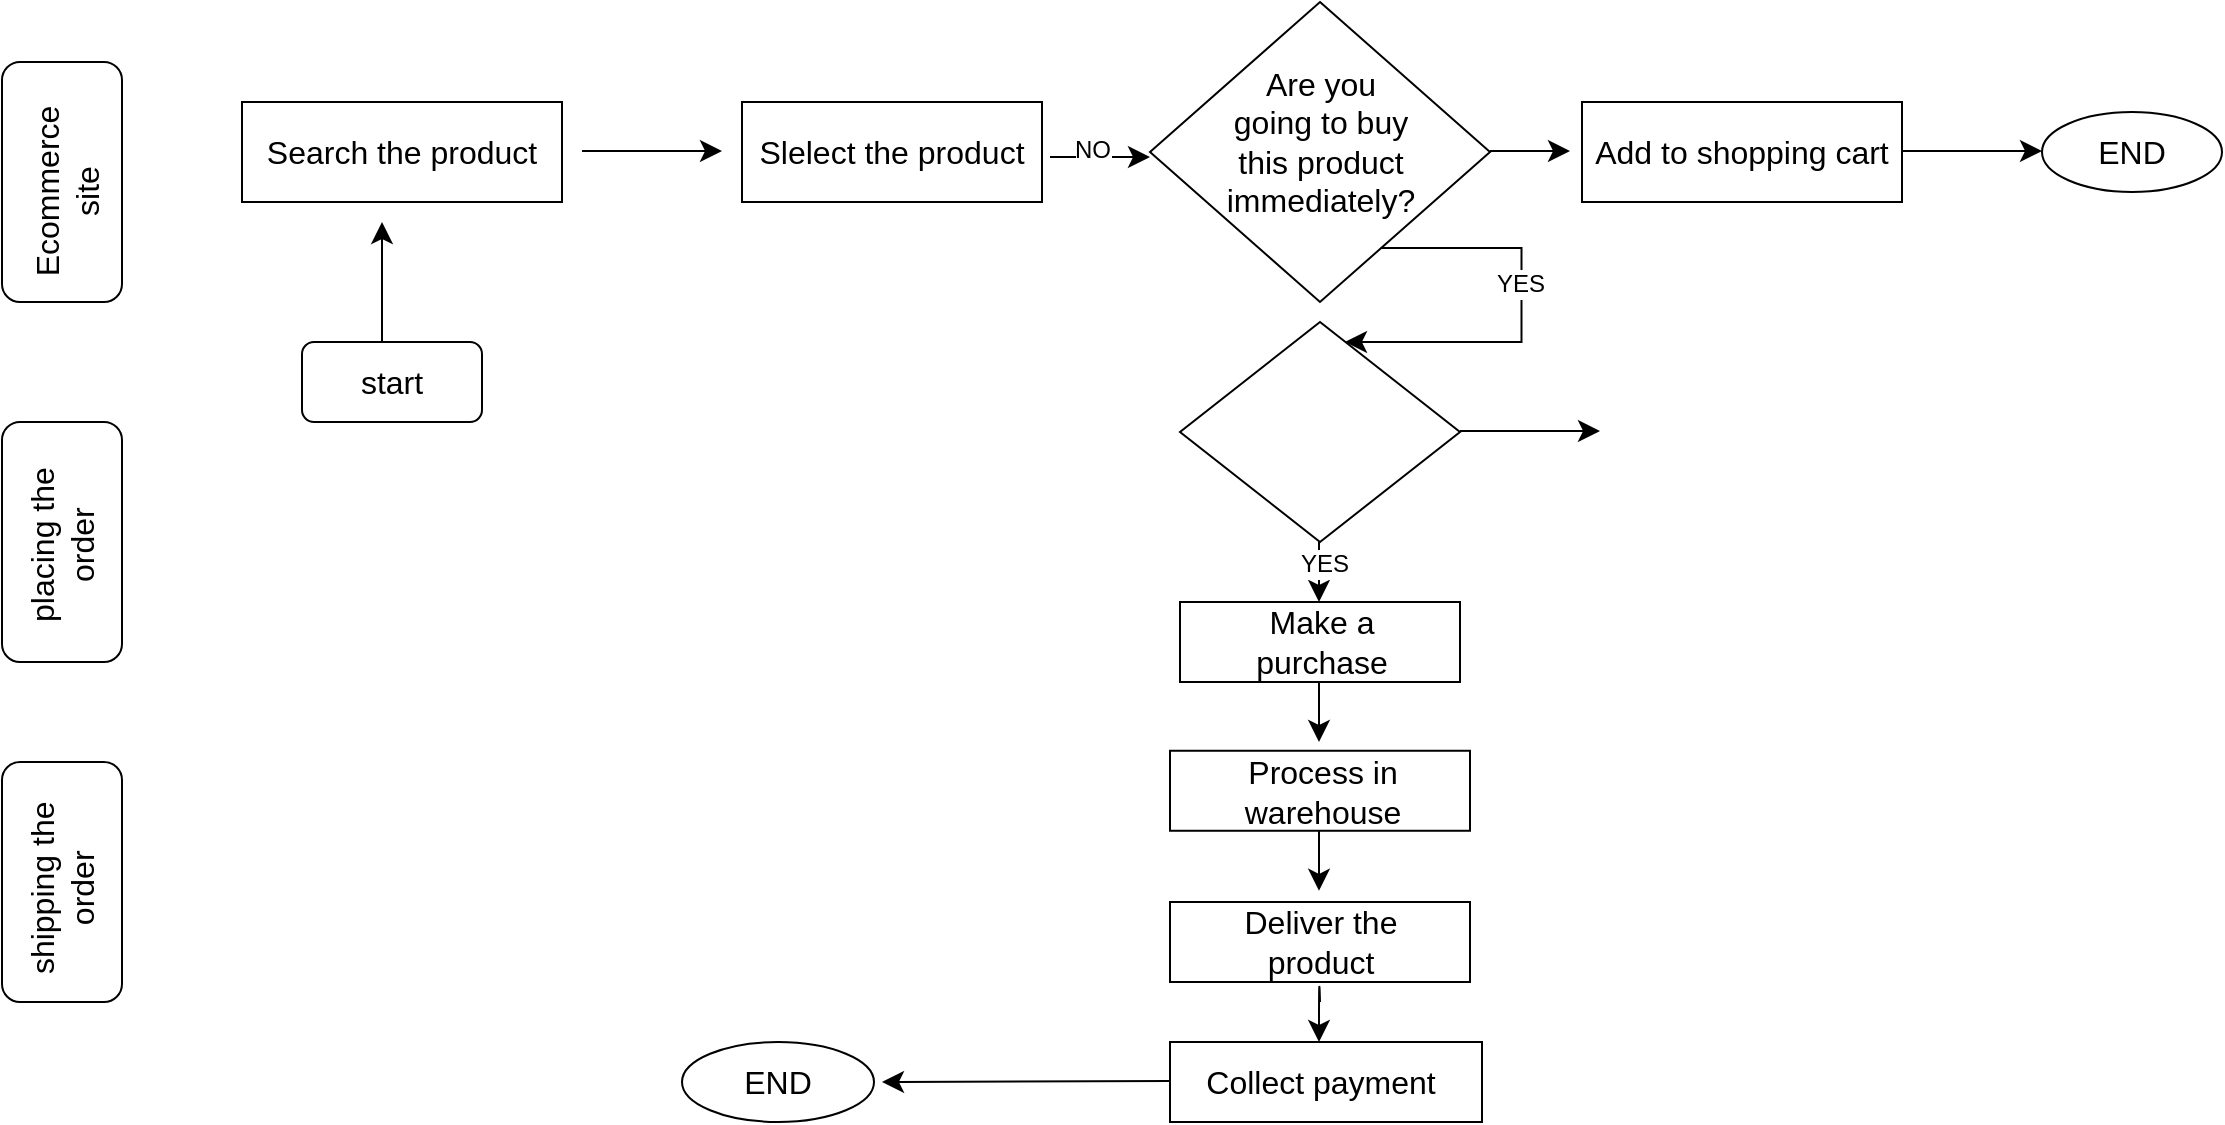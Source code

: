 <mxfile version="26.0.10">
  <diagram id="C5RBs43oDa-KdzZeNtuy" name="Page-1">
    <mxGraphModel dx="1591" dy="517" grid="1" gridSize="10" guides="1" tooltips="1" connect="1" arrows="1" fold="1" page="1" pageScale="1" pageWidth="827" pageHeight="1169" math="0" shadow="0">
      <root>
        <mxCell id="WIyWlLk6GJQsqaUBKTNV-0" />
        <mxCell id="WIyWlLk6GJQsqaUBKTNV-1" parent="WIyWlLk6GJQsqaUBKTNV-0" />
        <mxCell id="I3l3nGif_tC_h9JZjXgp-0" value="" style="rounded=1;whiteSpace=wrap;html=1;direction=south;" vertex="1" parent="WIyWlLk6GJQsqaUBKTNV-1">
          <mxGeometry x="-40" y="380" width="60" height="120" as="geometry" />
        </mxCell>
        <mxCell id="I3l3nGif_tC_h9JZjXgp-2" value="" style="rounded=1;whiteSpace=wrap;html=1;direction=south;" vertex="1" parent="WIyWlLk6GJQsqaUBKTNV-1">
          <mxGeometry x="-40" y="210" width="60" height="120" as="geometry" />
        </mxCell>
        <mxCell id="I3l3nGif_tC_h9JZjXgp-3" value="" style="rounded=1;whiteSpace=wrap;html=1;direction=south;" vertex="1" parent="WIyWlLk6GJQsqaUBKTNV-1">
          <mxGeometry x="-40" y="30" width="60" height="120" as="geometry" />
        </mxCell>
        <mxCell id="I3l3nGif_tC_h9JZjXgp-5" value="shipping the order" style="text;strokeColor=none;fillColor=none;html=1;align=center;verticalAlign=middle;whiteSpace=wrap;rounded=0;fontSize=16;rotation=270;" vertex="1" parent="WIyWlLk6GJQsqaUBKTNV-1">
          <mxGeometry x="-65.62" y="414.38" width="110" height="56.25" as="geometry" />
        </mxCell>
        <mxCell id="I3l3nGif_tC_h9JZjXgp-6" value="placing the order" style="text;strokeColor=none;fillColor=none;html=1;align=center;verticalAlign=middle;whiteSpace=wrap;rounded=0;fontSize=16;rotation=270;" vertex="1" parent="WIyWlLk6GJQsqaUBKTNV-1">
          <mxGeometry x="-69.69" y="251.57" width="119.38" height="38.43" as="geometry" />
        </mxCell>
        <mxCell id="I3l3nGif_tC_h9JZjXgp-8" value="Ecommerce site" style="text;strokeColor=none;fillColor=none;html=1;align=center;verticalAlign=middle;whiteSpace=wrap;rounded=0;fontSize=16;rotation=270;" vertex="1" parent="WIyWlLk6GJQsqaUBKTNV-1">
          <mxGeometry x="-32.5" y="77.5" width="50" height="35" as="geometry" />
        </mxCell>
        <mxCell id="I3l3nGif_tC_h9JZjXgp-13" value="" style="rounded=1;whiteSpace=wrap;html=1;" vertex="1" parent="WIyWlLk6GJQsqaUBKTNV-1">
          <mxGeometry x="110" y="170" width="90" height="40" as="geometry" />
        </mxCell>
        <mxCell id="I3l3nGif_tC_h9JZjXgp-14" value="start" style="text;strokeColor=none;fillColor=none;html=1;align=center;verticalAlign=middle;whiteSpace=wrap;rounded=0;fontSize=16;" vertex="1" parent="WIyWlLk6GJQsqaUBKTNV-1">
          <mxGeometry x="125" y="175" width="60" height="30" as="geometry" />
        </mxCell>
        <mxCell id="I3l3nGif_tC_h9JZjXgp-17" value="" style="edgeStyle=none;orthogonalLoop=1;jettySize=auto;html=1;rounded=0;fontSize=12;startSize=8;endSize=8;curved=1;" edge="1" parent="WIyWlLk6GJQsqaUBKTNV-1">
          <mxGeometry width="140" relative="1" as="geometry">
            <mxPoint x="150" y="170" as="sourcePoint" />
            <mxPoint x="150" y="110" as="targetPoint" />
            <Array as="points" />
          </mxGeometry>
        </mxCell>
        <mxCell id="I3l3nGif_tC_h9JZjXgp-19" value="" style="rounded=0;whiteSpace=wrap;html=1;" vertex="1" parent="WIyWlLk6GJQsqaUBKTNV-1">
          <mxGeometry x="80" y="50" width="160" height="50" as="geometry" />
        </mxCell>
        <mxCell id="I3l3nGif_tC_h9JZjXgp-20" value="" style="rounded=0;whiteSpace=wrap;html=1;" vertex="1" parent="WIyWlLk6GJQsqaUBKTNV-1">
          <mxGeometry x="330" y="50" width="150" height="50" as="geometry" />
        </mxCell>
        <mxCell id="I3l3nGif_tC_h9JZjXgp-21" value="" style="edgeStyle=none;orthogonalLoop=1;jettySize=auto;html=1;rounded=0;fontSize=12;startSize=8;endSize=8;curved=1;" edge="1" parent="WIyWlLk6GJQsqaUBKTNV-1">
          <mxGeometry width="140" relative="1" as="geometry">
            <mxPoint x="250" y="74.5" as="sourcePoint" />
            <mxPoint x="320" y="74.5" as="targetPoint" />
            <Array as="points" />
          </mxGeometry>
        </mxCell>
        <mxCell id="I3l3nGif_tC_h9JZjXgp-25" style="edgeStyle=none;curved=1;rounded=0;orthogonalLoop=1;jettySize=auto;html=1;exitX=1;exitY=1;exitDx=0;exitDy=0;fontSize=12;startSize=8;endSize=8;" edge="1" parent="WIyWlLk6GJQsqaUBKTNV-1">
          <mxGeometry relative="1" as="geometry">
            <mxPoint x="702.5" y="105" as="sourcePoint" />
            <mxPoint x="702.5" y="105" as="targetPoint" />
          </mxGeometry>
        </mxCell>
        <mxCell id="I3l3nGif_tC_h9JZjXgp-28" value="Search the product" style="text;strokeColor=none;fillColor=none;html=1;align=center;verticalAlign=middle;whiteSpace=wrap;rounded=0;fontSize=16;" vertex="1" parent="WIyWlLk6GJQsqaUBKTNV-1">
          <mxGeometry x="85" y="60" width="150" height="30" as="geometry" />
        </mxCell>
        <mxCell id="I3l3nGif_tC_h9JZjXgp-29" value="Slelect the product" style="text;strokeColor=none;fillColor=none;html=1;align=center;verticalAlign=middle;whiteSpace=wrap;rounded=0;fontSize=16;" vertex="1" parent="WIyWlLk6GJQsqaUBKTNV-1">
          <mxGeometry x="335" y="60" width="140" height="30" as="geometry" />
        </mxCell>
        <mxCell id="I3l3nGif_tC_h9JZjXgp-50" style="edgeStyle=none;curved=1;rounded=0;orthogonalLoop=1;jettySize=auto;html=1;exitX=1;exitY=0.5;exitDx=0;exitDy=0;fontSize=12;startSize=8;endSize=8;" edge="1" parent="WIyWlLk6GJQsqaUBKTNV-1" source="I3l3nGif_tC_h9JZjXgp-42">
          <mxGeometry relative="1" as="geometry">
            <mxPoint x="680" y="70" as="targetPoint" />
          </mxGeometry>
        </mxCell>
        <mxCell id="I3l3nGif_tC_h9JZjXgp-42" value="" style="rhombus;whiteSpace=wrap;html=1;" vertex="1" parent="WIyWlLk6GJQsqaUBKTNV-1">
          <mxGeometry x="534" width="170" height="150" as="geometry" />
        </mxCell>
        <mxCell id="I3l3nGif_tC_h9JZjXgp-43" value="Are you going to buy this product immediately?" style="text;strokeColor=none;fillColor=none;html=1;align=center;verticalAlign=middle;whiteSpace=wrap;rounded=0;fontSize=16;" vertex="1" parent="WIyWlLk6GJQsqaUBKTNV-1">
          <mxGeometry x="606.5" y="27.5" width="25" height="85" as="geometry" />
        </mxCell>
        <mxCell id="I3l3nGif_tC_h9JZjXgp-55" style="edgeStyle=none;curved=1;rounded=0;orthogonalLoop=1;jettySize=auto;html=1;exitX=1;exitY=0.75;exitDx=0;exitDy=0;fontSize=12;startSize=8;endSize=8;" edge="1" parent="WIyWlLk6GJQsqaUBKTNV-1" source="I3l3nGif_tC_h9JZjXgp-43" target="I3l3nGif_tC_h9JZjXgp-43">
          <mxGeometry relative="1" as="geometry" />
        </mxCell>
        <mxCell id="I3l3nGif_tC_h9JZjXgp-59" value="" style="edgeStyle=none;orthogonalLoop=1;jettySize=auto;html=1;rounded=0;fontSize=12;startSize=8;endSize=8;curved=1;" edge="1" parent="WIyWlLk6GJQsqaUBKTNV-1">
          <mxGeometry width="140" relative="1" as="geometry">
            <mxPoint x="484" y="77.5" as="sourcePoint" />
            <mxPoint x="534" y="77.5" as="targetPoint" />
            <Array as="points">
              <mxPoint x="514" y="77.5" />
            </Array>
          </mxGeometry>
        </mxCell>
        <mxCell id="I3l3nGif_tC_h9JZjXgp-74" value="NO" style="edgeLabel;html=1;align=center;verticalAlign=middle;resizable=0;points=[];fontSize=12;" vertex="1" connectable="0" parent="I3l3nGif_tC_h9JZjXgp-59">
          <mxGeometry x="-0.176" y="4" relative="1" as="geometry">
            <mxPoint as="offset" />
          </mxGeometry>
        </mxCell>
        <mxCell id="I3l3nGif_tC_h9JZjXgp-61" value="" style="edgeStyle=none;orthogonalLoop=1;jettySize=auto;html=1;rounded=0;fontSize=12;startSize=8;endSize=8;curved=1;" edge="1" parent="WIyWlLk6GJQsqaUBKTNV-1">
          <mxGeometry width="140" relative="1" as="geometry">
            <mxPoint x="704" y="74.5" as="sourcePoint" />
            <mxPoint x="744" y="74.5" as="targetPoint" />
            <Array as="points" />
          </mxGeometry>
        </mxCell>
        <mxCell id="I3l3nGif_tC_h9JZjXgp-62" value="" style="rounded=0;whiteSpace=wrap;html=1;" vertex="1" parent="WIyWlLk6GJQsqaUBKTNV-1">
          <mxGeometry x="750" y="50" width="160" height="50" as="geometry" />
        </mxCell>
        <mxCell id="I3l3nGif_tC_h9JZjXgp-63" value="Add to shopping cart" style="text;strokeColor=none;fillColor=none;html=1;align=center;verticalAlign=middle;whiteSpace=wrap;rounded=0;fontSize=16;" vertex="1" parent="WIyWlLk6GJQsqaUBKTNV-1">
          <mxGeometry x="755" y="60" width="150" height="30" as="geometry" />
        </mxCell>
        <mxCell id="I3l3nGif_tC_h9JZjXgp-64" value="" style="edgeStyle=none;orthogonalLoop=1;jettySize=auto;html=1;rounded=0;fontSize=12;startSize=8;endSize=8;curved=1;" edge="1" parent="WIyWlLk6GJQsqaUBKTNV-1">
          <mxGeometry width="140" relative="1" as="geometry">
            <mxPoint x="910" y="74.5" as="sourcePoint" />
            <mxPoint x="980" y="74.5" as="targetPoint" />
            <Array as="points">
              <mxPoint x="940" y="74.5" />
            </Array>
          </mxGeometry>
        </mxCell>
        <mxCell id="I3l3nGif_tC_h9JZjXgp-67" value="" style="ellipse;whiteSpace=wrap;html=1;" vertex="1" parent="WIyWlLk6GJQsqaUBKTNV-1">
          <mxGeometry x="980" y="55" width="90" height="40" as="geometry" />
        </mxCell>
        <mxCell id="I3l3nGif_tC_h9JZjXgp-69" value="END" style="text;strokeColor=none;fillColor=none;html=1;align=center;verticalAlign=middle;whiteSpace=wrap;rounded=0;fontSize=16;" vertex="1" parent="WIyWlLk6GJQsqaUBKTNV-1">
          <mxGeometry x="995" y="60" width="60" height="30" as="geometry" />
        </mxCell>
        <mxCell id="I3l3nGif_tC_h9JZjXgp-70" value="" style="edgeStyle=segmentEdgeStyle;endArrow=classic;html=1;curved=0;rounded=0;endSize=8;startSize=8;sourcePerimeterSpacing=0;targetPerimeterSpacing=0;fontSize=12;" edge="1" parent="WIyWlLk6GJQsqaUBKTNV-1">
          <mxGeometry width="140" relative="1" as="geometry">
            <mxPoint x="649.37" y="123" as="sourcePoint" />
            <mxPoint x="631.497" y="170" as="targetPoint" />
            <Array as="points">
              <mxPoint x="719.77" y="123" />
              <mxPoint x="719.77" y="170" />
            </Array>
          </mxGeometry>
        </mxCell>
        <mxCell id="I3l3nGif_tC_h9JZjXgp-72" value="YES" style="edgeLabel;html=1;align=center;verticalAlign=middle;resizable=0;points=[];fontSize=12;" vertex="1" connectable="0" parent="I3l3nGif_tC_h9JZjXgp-70">
          <mxGeometry x="-0.144" y="-1" relative="1" as="geometry">
            <mxPoint as="offset" />
          </mxGeometry>
        </mxCell>
        <mxCell id="I3l3nGif_tC_h9JZjXgp-71" value="" style="rhombus;whiteSpace=wrap;html=1;" vertex="1" parent="WIyWlLk6GJQsqaUBKTNV-1">
          <mxGeometry x="549" y="160" width="140" height="110" as="geometry" />
        </mxCell>
        <mxCell id="I3l3nGif_tC_h9JZjXgp-75" value="" style="edgeStyle=none;orthogonalLoop=1;jettySize=auto;html=1;rounded=0;fontSize=12;startSize=8;endSize=8;curved=1;" edge="1" parent="WIyWlLk6GJQsqaUBKTNV-1">
          <mxGeometry width="140" relative="1" as="geometry">
            <mxPoint x="619.5" y="280" as="sourcePoint" />
            <mxPoint x="620" y="280" as="targetPoint" />
            <Array as="points" />
          </mxGeometry>
        </mxCell>
        <mxCell id="I3l3nGif_tC_h9JZjXgp-76" value="" style="edgeStyle=none;orthogonalLoop=1;jettySize=auto;html=1;rounded=0;fontSize=12;startSize=8;endSize=8;curved=1;" edge="1" parent="WIyWlLk6GJQsqaUBKTNV-1">
          <mxGeometry width="140" relative="1" as="geometry">
            <mxPoint x="618.5" y="270" as="sourcePoint" />
            <mxPoint x="618.5" y="300" as="targetPoint" />
            <Array as="points" />
          </mxGeometry>
        </mxCell>
        <mxCell id="I3l3nGif_tC_h9JZjXgp-94" value="YES" style="edgeLabel;html=1;align=center;verticalAlign=middle;resizable=0;points=[];fontSize=12;" vertex="1" connectable="0" parent="I3l3nGif_tC_h9JZjXgp-76">
          <mxGeometry x="-0.293" y="2" relative="1" as="geometry">
            <mxPoint as="offset" />
          </mxGeometry>
        </mxCell>
        <mxCell id="I3l3nGif_tC_h9JZjXgp-77" value="" style="rounded=0;whiteSpace=wrap;html=1;" vertex="1" parent="WIyWlLk6GJQsqaUBKTNV-1">
          <mxGeometry x="549" y="300" width="140" height="40" as="geometry" />
        </mxCell>
        <mxCell id="I3l3nGif_tC_h9JZjXgp-78" value="" style="edgeStyle=none;orthogonalLoop=1;jettySize=auto;html=1;rounded=0;fontSize=12;startSize=8;endSize=8;curved=1;" edge="1" parent="WIyWlLk6GJQsqaUBKTNV-1">
          <mxGeometry width="140" relative="1" as="geometry">
            <mxPoint x="618.5" y="340" as="sourcePoint" />
            <mxPoint x="618.5" y="370" as="targetPoint" />
            <Array as="points" />
          </mxGeometry>
        </mxCell>
        <mxCell id="I3l3nGif_tC_h9JZjXgp-79" value="" style="rounded=0;whiteSpace=wrap;html=1;" vertex="1" parent="WIyWlLk6GJQsqaUBKTNV-1">
          <mxGeometry x="544" y="374.38" width="150" height="40" as="geometry" />
        </mxCell>
        <mxCell id="I3l3nGif_tC_h9JZjXgp-80" value="" style="edgeStyle=none;orthogonalLoop=1;jettySize=auto;html=1;rounded=0;fontSize=12;startSize=8;endSize=8;curved=1;" edge="1" parent="WIyWlLk6GJQsqaUBKTNV-1">
          <mxGeometry width="140" relative="1" as="geometry">
            <mxPoint x="618.5" y="414.38" as="sourcePoint" />
            <mxPoint x="618.5" y="444.38" as="targetPoint" />
            <Array as="points" />
          </mxGeometry>
        </mxCell>
        <mxCell id="I3l3nGif_tC_h9JZjXgp-81" value="" style="rounded=0;whiteSpace=wrap;html=1;" vertex="1" parent="WIyWlLk6GJQsqaUBKTNV-1">
          <mxGeometry x="544" y="450" width="150" height="40" as="geometry" />
        </mxCell>
        <mxCell id="I3l3nGif_tC_h9JZjXgp-82" value="" style="edgeStyle=none;orthogonalLoop=1;jettySize=auto;html=1;rounded=0;fontSize=12;startSize=8;endSize=8;curved=1;" edge="1" parent="WIyWlLk6GJQsqaUBKTNV-1">
          <mxGeometry width="140" relative="1" as="geometry">
            <mxPoint x="619" y="500" as="sourcePoint" />
            <mxPoint x="618.5" y="520" as="targetPoint" />
            <Array as="points">
              <mxPoint x="618.5" y="480" />
            </Array>
          </mxGeometry>
        </mxCell>
        <mxCell id="I3l3nGif_tC_h9JZjXgp-83" value="" style="rounded=0;whiteSpace=wrap;html=1;" vertex="1" parent="WIyWlLk6GJQsqaUBKTNV-1">
          <mxGeometry x="544" y="520" width="156" height="40" as="geometry" />
        </mxCell>
        <mxCell id="I3l3nGif_tC_h9JZjXgp-85" style="edgeStyle=none;curved=1;rounded=0;orthogonalLoop=1;jettySize=auto;html=1;exitX=1;exitY=0.5;exitDx=0;exitDy=0;fontSize=12;startSize=8;endSize=8;" edge="1" parent="WIyWlLk6GJQsqaUBKTNV-1" source="I3l3nGif_tC_h9JZjXgp-83" target="I3l3nGif_tC_h9JZjXgp-83">
          <mxGeometry relative="1" as="geometry" />
        </mxCell>
        <mxCell id="I3l3nGif_tC_h9JZjXgp-86" value="" style="edgeStyle=none;orthogonalLoop=1;jettySize=auto;html=1;rounded=0;fontSize=12;startSize=8;endSize=8;curved=1;" edge="1" parent="WIyWlLk6GJQsqaUBKTNV-1">
          <mxGeometry width="140" relative="1" as="geometry">
            <mxPoint x="544" y="539.5" as="sourcePoint" />
            <mxPoint x="400" y="540" as="targetPoint" />
            <Array as="points" />
          </mxGeometry>
        </mxCell>
        <mxCell id="I3l3nGif_tC_h9JZjXgp-87" value="" style="ellipse;whiteSpace=wrap;html=1;" vertex="1" parent="WIyWlLk6GJQsqaUBKTNV-1">
          <mxGeometry x="300" y="520" width="96" height="40" as="geometry" />
        </mxCell>
        <mxCell id="I3l3nGif_tC_h9JZjXgp-88" value="END" style="text;strokeColor=none;fillColor=none;html=1;align=center;verticalAlign=middle;whiteSpace=wrap;rounded=0;fontSize=16;" vertex="1" parent="WIyWlLk6GJQsqaUBKTNV-1">
          <mxGeometry x="318" y="525" width="60" height="30" as="geometry" />
        </mxCell>
        <mxCell id="I3l3nGif_tC_h9JZjXgp-89" value="Collect payment" style="text;strokeColor=none;fillColor=none;html=1;align=center;verticalAlign=middle;whiteSpace=wrap;rounded=0;fontSize=16;" vertex="1" parent="WIyWlLk6GJQsqaUBKTNV-1">
          <mxGeometry x="554.75" y="525" width="128.5" height="30" as="geometry" />
        </mxCell>
        <mxCell id="I3l3nGif_tC_h9JZjXgp-90" value="Deliver the product" style="text;strokeColor=none;fillColor=none;html=1;align=center;verticalAlign=middle;whiteSpace=wrap;rounded=0;fontSize=16;" vertex="1" parent="WIyWlLk6GJQsqaUBKTNV-1">
          <mxGeometry x="560.75" y="455" width="116.5" height="30" as="geometry" />
        </mxCell>
        <mxCell id="I3l3nGif_tC_h9JZjXgp-91" value="Process in warehouse" style="text;strokeColor=none;fillColor=none;html=1;align=center;verticalAlign=middle;whiteSpace=wrap;rounded=0;fontSize=16;" vertex="1" parent="WIyWlLk6GJQsqaUBKTNV-1">
          <mxGeometry x="560.75" y="380" width="119.25" height="30" as="geometry" />
        </mxCell>
        <mxCell id="I3l3nGif_tC_h9JZjXgp-92" value="Make a purchase" style="text;strokeColor=none;fillColor=none;html=1;align=center;verticalAlign=middle;whiteSpace=wrap;rounded=0;fontSize=16;" vertex="1" parent="WIyWlLk6GJQsqaUBKTNV-1">
          <mxGeometry x="560" y="305" width="120" height="30" as="geometry" />
        </mxCell>
        <mxCell id="I3l3nGif_tC_h9JZjXgp-95" value="" style="edgeStyle=none;orthogonalLoop=1;jettySize=auto;html=1;rounded=0;fontSize=12;startSize=8;endSize=8;curved=1;" edge="1" parent="WIyWlLk6GJQsqaUBKTNV-1">
          <mxGeometry width="140" relative="1" as="geometry">
            <mxPoint x="689" y="214.5" as="sourcePoint" />
            <mxPoint x="759" y="214.5" as="targetPoint" />
            <Array as="points" />
          </mxGeometry>
        </mxCell>
      </root>
    </mxGraphModel>
  </diagram>
</mxfile>
